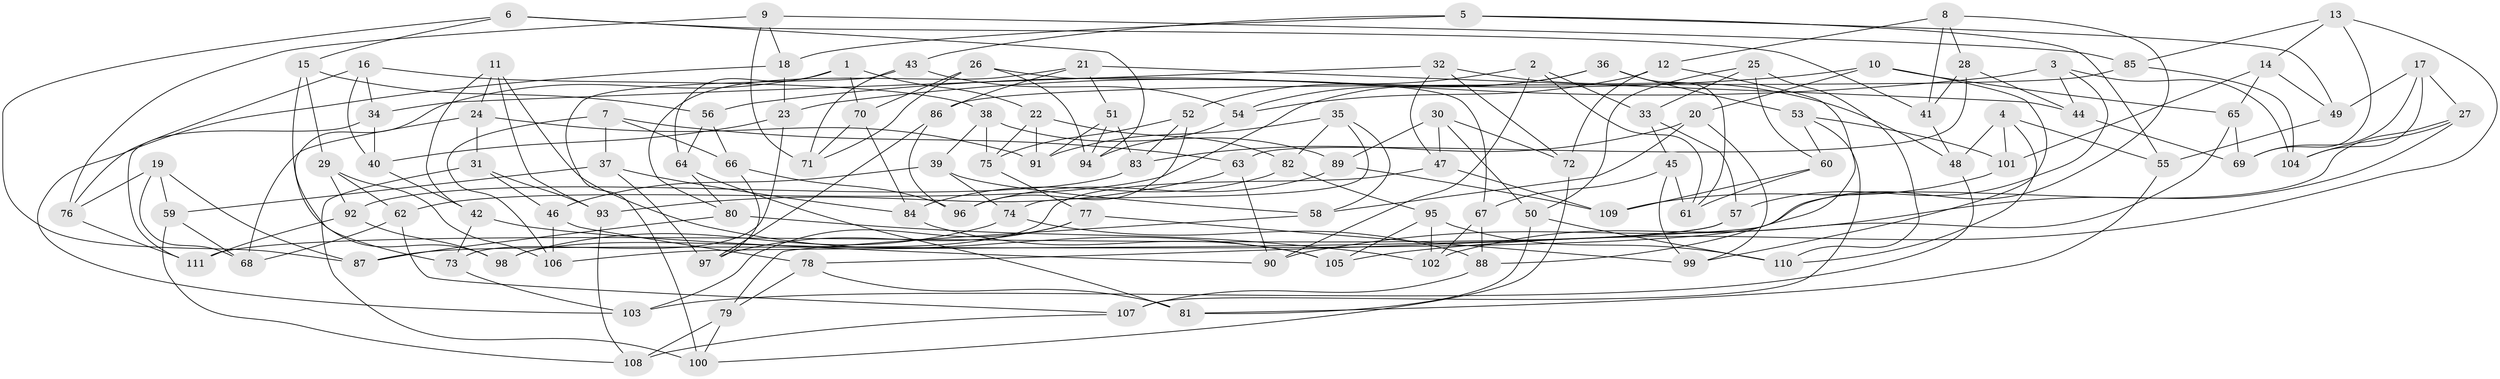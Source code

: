 // Generated by graph-tools (version 1.1) at 2025/16/03/09/25 04:16:35]
// undirected, 111 vertices, 222 edges
graph export_dot {
graph [start="1"]
  node [color=gray90,style=filled];
  1;
  2;
  3;
  4;
  5;
  6;
  7;
  8;
  9;
  10;
  11;
  12;
  13;
  14;
  15;
  16;
  17;
  18;
  19;
  20;
  21;
  22;
  23;
  24;
  25;
  26;
  27;
  28;
  29;
  30;
  31;
  32;
  33;
  34;
  35;
  36;
  37;
  38;
  39;
  40;
  41;
  42;
  43;
  44;
  45;
  46;
  47;
  48;
  49;
  50;
  51;
  52;
  53;
  54;
  55;
  56;
  57;
  58;
  59;
  60;
  61;
  62;
  63;
  64;
  65;
  66;
  67;
  68;
  69;
  70;
  71;
  72;
  73;
  74;
  75;
  76;
  77;
  78;
  79;
  80;
  81;
  82;
  83;
  84;
  85;
  86;
  87;
  88;
  89;
  90;
  91;
  92;
  93;
  94;
  95;
  96;
  97;
  98;
  99;
  100;
  101;
  102;
  103;
  104;
  105;
  106;
  107;
  108;
  109;
  110;
  111;
  1 -- 70;
  1 -- 22;
  1 -- 73;
  1 -- 64;
  2 -- 61;
  2 -- 33;
  2 -- 52;
  2 -- 90;
  3 -- 44;
  3 -- 57;
  3 -- 104;
  3 -- 56;
  4 -- 48;
  4 -- 110;
  4 -- 101;
  4 -- 55;
  5 -- 43;
  5 -- 49;
  5 -- 55;
  5 -- 18;
  6 -- 41;
  6 -- 94;
  6 -- 15;
  6 -- 87;
  7 -- 66;
  7 -- 106;
  7 -- 37;
  7 -- 63;
  8 -- 28;
  8 -- 41;
  8 -- 12;
  8 -- 78;
  9 -- 76;
  9 -- 71;
  9 -- 18;
  9 -- 85;
  10 -- 99;
  10 -- 23;
  10 -- 65;
  10 -- 20;
  11 -- 105;
  11 -- 93;
  11 -- 42;
  11 -- 24;
  12 -- 88;
  12 -- 54;
  12 -- 72;
  13 -- 69;
  13 -- 85;
  13 -- 14;
  13 -- 105;
  14 -- 49;
  14 -- 101;
  14 -- 65;
  15 -- 29;
  15 -- 56;
  15 -- 98;
  16 -- 76;
  16 -- 34;
  16 -- 38;
  16 -- 40;
  17 -- 27;
  17 -- 104;
  17 -- 49;
  17 -- 69;
  18 -- 103;
  18 -- 23;
  19 -- 59;
  19 -- 87;
  19 -- 76;
  19 -- 68;
  20 -- 99;
  20 -- 83;
  20 -- 58;
  21 -- 44;
  21 -- 86;
  21 -- 51;
  21 -- 80;
  22 -- 82;
  22 -- 91;
  22 -- 75;
  23 -- 40;
  23 -- 73;
  24 -- 31;
  24 -- 91;
  24 -- 68;
  25 -- 33;
  25 -- 60;
  25 -- 50;
  25 -- 110;
  26 -- 71;
  26 -- 94;
  26 -- 70;
  26 -- 67;
  27 -- 104;
  27 -- 87;
  27 -- 90;
  28 -- 41;
  28 -- 44;
  28 -- 63;
  29 -- 62;
  29 -- 92;
  29 -- 106;
  30 -- 89;
  30 -- 47;
  30 -- 72;
  30 -- 50;
  31 -- 93;
  31 -- 100;
  31 -- 46;
  32 -- 34;
  32 -- 72;
  32 -- 48;
  32 -- 47;
  33 -- 45;
  33 -- 57;
  34 -- 111;
  34 -- 40;
  35 -- 74;
  35 -- 91;
  35 -- 58;
  35 -- 82;
  36 -- 62;
  36 -- 53;
  36 -- 54;
  36 -- 61;
  37 -- 84;
  37 -- 59;
  37 -- 97;
  38 -- 75;
  38 -- 89;
  38 -- 39;
  39 -- 58;
  39 -- 74;
  39 -- 46;
  40 -- 42;
  41 -- 48;
  42 -- 90;
  42 -- 73;
  43 -- 54;
  43 -- 71;
  43 -- 100;
  44 -- 69;
  45 -- 99;
  45 -- 67;
  45 -- 61;
  46 -- 106;
  46 -- 78;
  47 -- 109;
  47 -- 98;
  48 -- 103;
  49 -- 55;
  50 -- 110;
  50 -- 81;
  51 -- 94;
  51 -- 83;
  51 -- 91;
  52 -- 83;
  52 -- 75;
  52 -- 96;
  53 -- 107;
  53 -- 60;
  53 -- 101;
  54 -- 94;
  55 -- 81;
  56 -- 64;
  56 -- 66;
  57 -- 106;
  57 -- 111;
  58 -- 79;
  59 -- 68;
  59 -- 108;
  60 -- 109;
  60 -- 61;
  62 -- 68;
  62 -- 107;
  63 -- 90;
  63 -- 93;
  64 -- 81;
  64 -- 80;
  65 -- 102;
  65 -- 69;
  66 -- 96;
  66 -- 97;
  67 -- 102;
  67 -- 88;
  70 -- 71;
  70 -- 84;
  72 -- 100;
  73 -- 103;
  74 -- 88;
  74 -- 98;
  75 -- 77;
  76 -- 111;
  77 -- 97;
  77 -- 99;
  77 -- 103;
  78 -- 79;
  78 -- 81;
  79 -- 100;
  79 -- 108;
  80 -- 87;
  80 -- 102;
  82 -- 95;
  82 -- 84;
  83 -- 92;
  84 -- 105;
  85 -- 86;
  85 -- 104;
  86 -- 97;
  86 -- 96;
  88 -- 107;
  89 -- 109;
  89 -- 96;
  92 -- 111;
  92 -- 98;
  93 -- 108;
  95 -- 110;
  95 -- 105;
  95 -- 102;
  101 -- 109;
  107 -- 108;
}
